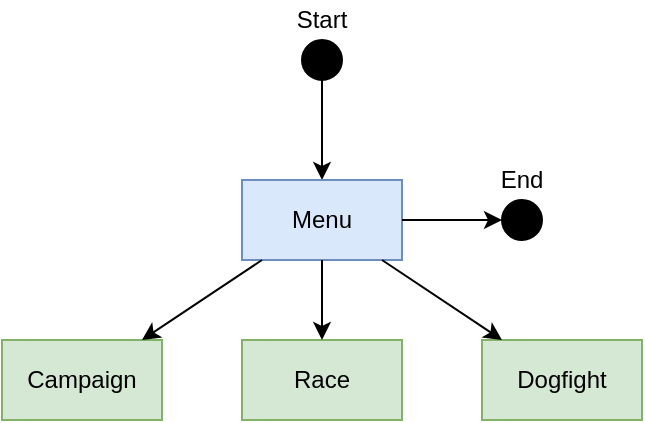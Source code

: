 <mxfile version="15.1.3" type="device"><diagram id="60oPDBXilk2rLZXUH_F7" name="Page-1"><mxGraphModel dx="569" dy="329" grid="1" gridSize="10" guides="1" tooltips="1" connect="1" arrows="1" fold="1" page="1" pageScale="1" pageWidth="850" pageHeight="1100" math="0" shadow="0"><root><mxCell id="0"/><mxCell id="1" parent="0"/><mxCell id="eweHm8vT1UKMScgVzA3e-3" value="" style="ellipse;whiteSpace=wrap;html=1;aspect=fixed;fillColor=#000000;" parent="1" vertex="1"><mxGeometry x="210" y="50" width="20" height="20" as="geometry"/></mxCell><mxCell id="eweHm8vT1UKMScgVzA3e-4" value="" style="endArrow=classic;html=1;" parent="1" source="eweHm8vT1UKMScgVzA3e-3" target="eweHm8vT1UKMScgVzA3e-5" edge="1"><mxGeometry width="50" height="50" relative="1" as="geometry"><mxPoint x="190" y="220" as="sourcePoint"/><mxPoint x="220" y="120" as="targetPoint"/></mxGeometry></mxCell><mxCell id="eweHm8vT1UKMScgVzA3e-5" value="Menu" style="rounded=0;whiteSpace=wrap;html=1;fillColor=#dae8fc;strokeColor=#6c8ebf;" parent="1" vertex="1"><mxGeometry x="180" y="120" width="80" height="40" as="geometry"/></mxCell><mxCell id="eweHm8vT1UKMScgVzA3e-7" value="Campaign" style="rounded=0;whiteSpace=wrap;html=1;fillColor=#d5e8d4;strokeColor=#82b366;" parent="1" vertex="1"><mxGeometry x="60" y="200" width="80" height="40" as="geometry"/></mxCell><mxCell id="eweHm8vT1UKMScgVzA3e-8" value="Race" style="rounded=0;whiteSpace=wrap;html=1;fillColor=#d5e8d4;strokeColor=#82b366;" parent="1" vertex="1"><mxGeometry x="180" y="200" width="80" height="40" as="geometry"/></mxCell><mxCell id="eweHm8vT1UKMScgVzA3e-9" value="Dogfight" style="rounded=0;whiteSpace=wrap;html=1;fillColor=#d5e8d4;strokeColor=#82b366;" parent="1" vertex="1"><mxGeometry x="300" y="200" width="80" height="40" as="geometry"/></mxCell><mxCell id="eweHm8vT1UKMScgVzA3e-10" value="" style="endArrow=classic;html=1;" parent="1" source="eweHm8vT1UKMScgVzA3e-5" target="eweHm8vT1UKMScgVzA3e-7" edge="1"><mxGeometry width="50" height="50" relative="1" as="geometry"><mxPoint x="40" y="190" as="sourcePoint"/><mxPoint x="90" y="140" as="targetPoint"/></mxGeometry></mxCell><mxCell id="eweHm8vT1UKMScgVzA3e-11" value="" style="endArrow=classic;html=1;" parent="1" source="eweHm8vT1UKMScgVzA3e-5" target="eweHm8vT1UKMScgVzA3e-8" edge="1"><mxGeometry width="50" height="50" relative="1" as="geometry"><mxPoint x="200" y="170" as="sourcePoint"/><mxPoint x="140" y="210" as="targetPoint"/></mxGeometry></mxCell><mxCell id="eweHm8vT1UKMScgVzA3e-12" value="" style="endArrow=classic;html=1;" parent="1" source="eweHm8vT1UKMScgVzA3e-5" target="eweHm8vT1UKMScgVzA3e-9" edge="1"><mxGeometry width="50" height="50" relative="1" as="geometry"><mxPoint x="210" y="180" as="sourcePoint"/><mxPoint x="150" y="220" as="targetPoint"/></mxGeometry></mxCell><mxCell id="me2oMJ9uqfRhoSq0CXd5-1" value="Start" style="text;html=1;strokeColor=none;fillColor=none;align=center;verticalAlign=middle;whiteSpace=wrap;rounded=0;" parent="1" vertex="1"><mxGeometry x="200" y="30" width="40" height="20" as="geometry"/></mxCell><mxCell id="EoVzu3Ju1NDq4EPHLdwg-1" value="" style="ellipse;whiteSpace=wrap;html=1;aspect=fixed;fillColor=#000000;" parent="1" vertex="1"><mxGeometry x="310" y="130" width="20" height="20" as="geometry"/></mxCell><mxCell id="EoVzu3Ju1NDq4EPHLdwg-2" value="End" style="text;html=1;strokeColor=none;fillColor=none;align=center;verticalAlign=middle;whiteSpace=wrap;rounded=0;" parent="1" vertex="1"><mxGeometry x="300" y="110" width="40" height="20" as="geometry"/></mxCell><mxCell id="EoVzu3Ju1NDq4EPHLdwg-3" value="" style="endArrow=classic;html=1;" parent="1" source="eweHm8vT1UKMScgVzA3e-5" target="EoVzu3Ju1NDq4EPHLdwg-1" edge="1"><mxGeometry width="50" height="50" relative="1" as="geometry"><mxPoint x="310" y="300" as="sourcePoint"/><mxPoint x="340" y="200" as="targetPoint"/></mxGeometry></mxCell></root></mxGraphModel></diagram></mxfile>